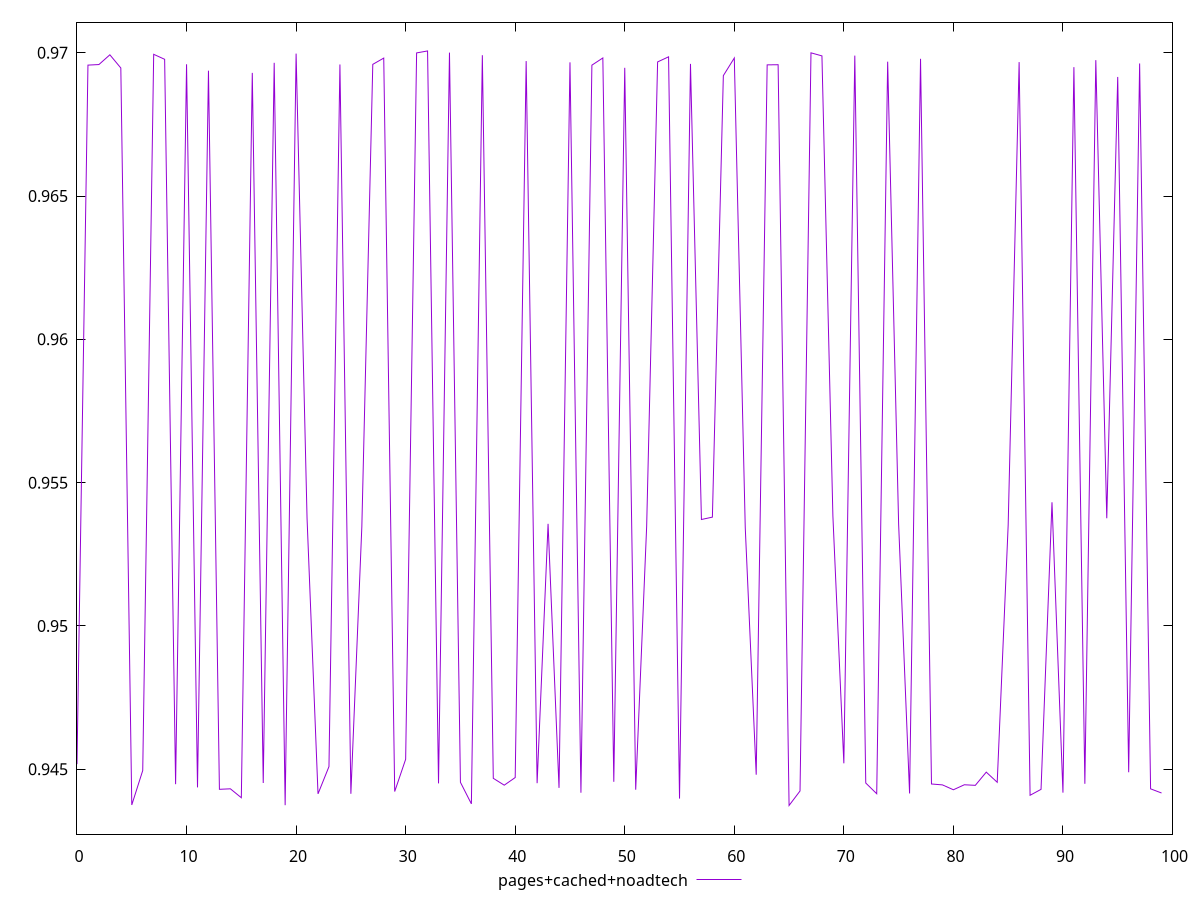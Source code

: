 $_pagesCachedNoadtech <<EOF
0.9451769684034028
0.9695687540216038
0.9695883856201646
0.969928350361262
0.9694682353411068
0.9437528779785962
0.9449550597540164
0.9699456164510587
0.9697715739310712
0.9444770320445832
0.9695983783960074
0.9443661595729884
0.9693743775418194
0.9442983876544817
0.9443163499902134
0.9440051897935764
0.9692977665999107
0.9445178816588511
0.9696500370402179
0.9437436935869037
0.9699705302001311
0.9537484758233128
0.9441402040116846
0.9450918694740871
0.9695913926775424
0.944142943556374
0.9534561348623277
0.9695951737357786
0.969813617482891
0.9442208015890745
0.9453467481889244
0.9699944845082327
0.9700626996635401
0.9445055589160469
0.9700055869865831
0.9445436943378895
0.9437911226991289
0.9699146544910808
0.9446821780032246
0.9444430675057447
0.94470940859186
0.9697091294733653
0.9445129905280736
0.9535622045670739
0.9443482457220076
0.9696651406934633
0.9441800080039573
0.9695669525495401
0.9698181333548404
0.9445607188067423
0.9694748421361541
0.9442849202218397
0.9534735533333585
0.9696797362948142
0.9698581658066622
0.9439748960397555
0.9696111948647314
0.9537132442962031
0.9537961857098944
0.9692014306051635
0.969816448913778
0.9534325244580366
0.9448086311075554
0.9695770399099327
0.9695825330142331
0.943734639643558
0.9442401174444243
0.9699971800477205
0.9698903102763937
0.9538341710492616
0.9452063520944166
0.9698994520228981
0.9445182007785095
0.9441446957779311
0.9696894222591435
0.9535578904847936
0.9441537636681641
0.9697896689286242
0.9444842769446951
0.9444530652301419
0.9442828310661908
0.9444574120238559
0.9444368819490453
0.9448979036375883
0.9445434990108548
0.95352110548021
0.969673355768867
0.9440905256095669
0.9442971800365805
0.954315100985885
0.9441824915300776
0.9694978684755599
0.9444914431215234
0.969741914627255
0.953756135253684
0.9691560065065353
0.9448946602536108
0.9696248895233918
0.9443151491251165
0.9441699490668125
EOF
set key outside below
set terminal pngcairo
set output "report_00006_2020-11-02T20-21-41.718Z/first-contentful-paint/pages+cached+noadtech//score.png"
set yrange [0.942734639643558:0.9710626996635401]
plot $_pagesCachedNoadtech title "pages+cached+noadtech" with line ,